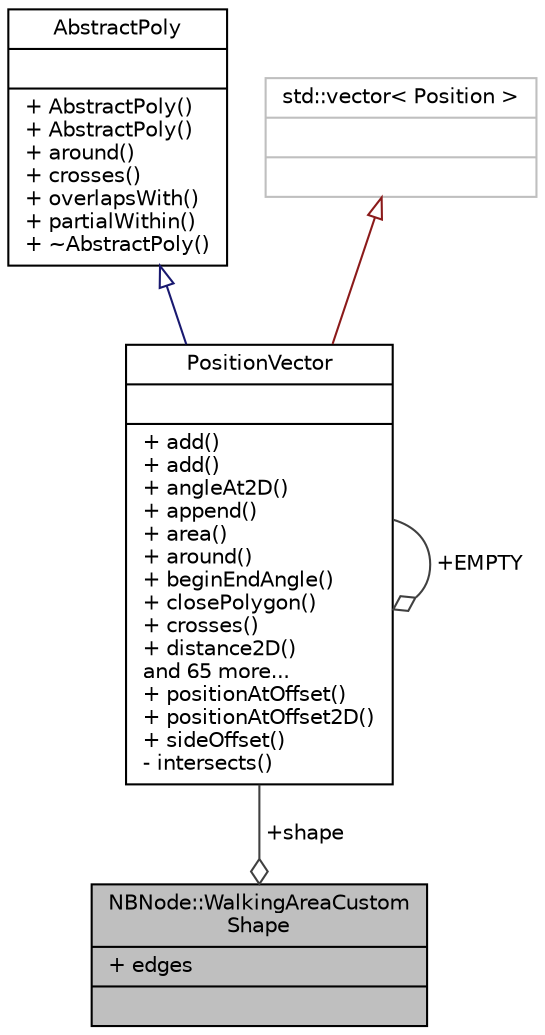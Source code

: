 digraph "NBNode::WalkingAreaCustomShape"
{
  edge [fontname="Helvetica",fontsize="10",labelfontname="Helvetica",labelfontsize="10"];
  node [fontname="Helvetica",fontsize="10",shape=record];
  Node1 [label="{NBNode::WalkingAreaCustom\lShape\n|+ edges\l|}",height=0.2,width=0.4,color="black", fillcolor="grey75", style="filled", fontcolor="black"];
  Node2 -> Node1 [color="grey25",fontsize="10",style="solid",label=" +shape" ,arrowhead="odiamond",fontname="Helvetica"];
  Node2 [label="{PositionVector\n||+ add()\l+ add()\l+ angleAt2D()\l+ append()\l+ area()\l+ around()\l+ beginEndAngle()\l+ closePolygon()\l+ crosses()\l+ distance2D()\land 65 more...\l+ positionAtOffset()\l+ positionAtOffset2D()\l+ sideOffset()\l- intersects()\l}",height=0.2,width=0.4,color="black", fillcolor="white", style="filled",URL="$da/d56/class_position_vector.html",tooltip="A list of positions. "];
  Node3 -> Node2 [dir="back",color="midnightblue",fontsize="10",style="solid",arrowtail="onormal",fontname="Helvetica"];
  Node3 [label="{AbstractPoly\n||+ AbstractPoly()\l+ AbstractPoly()\l+ around()\l+ crosses()\l+ overlapsWith()\l+ partialWithin()\l+ ~AbstractPoly()\l}",height=0.2,width=0.4,color="black", fillcolor="white", style="filled",URL="$de/d1a/class_abstract_poly.html"];
  Node4 -> Node2 [dir="back",color="firebrick4",fontsize="10",style="solid",arrowtail="onormal",fontname="Helvetica"];
  Node4 [label="{std::vector\< Position \>\n||}",height=0.2,width=0.4,color="grey75", fillcolor="white", style="filled"];
  Node2 -> Node2 [color="grey25",fontsize="10",style="solid",label=" +EMPTY" ,arrowhead="odiamond",fontname="Helvetica"];
}
